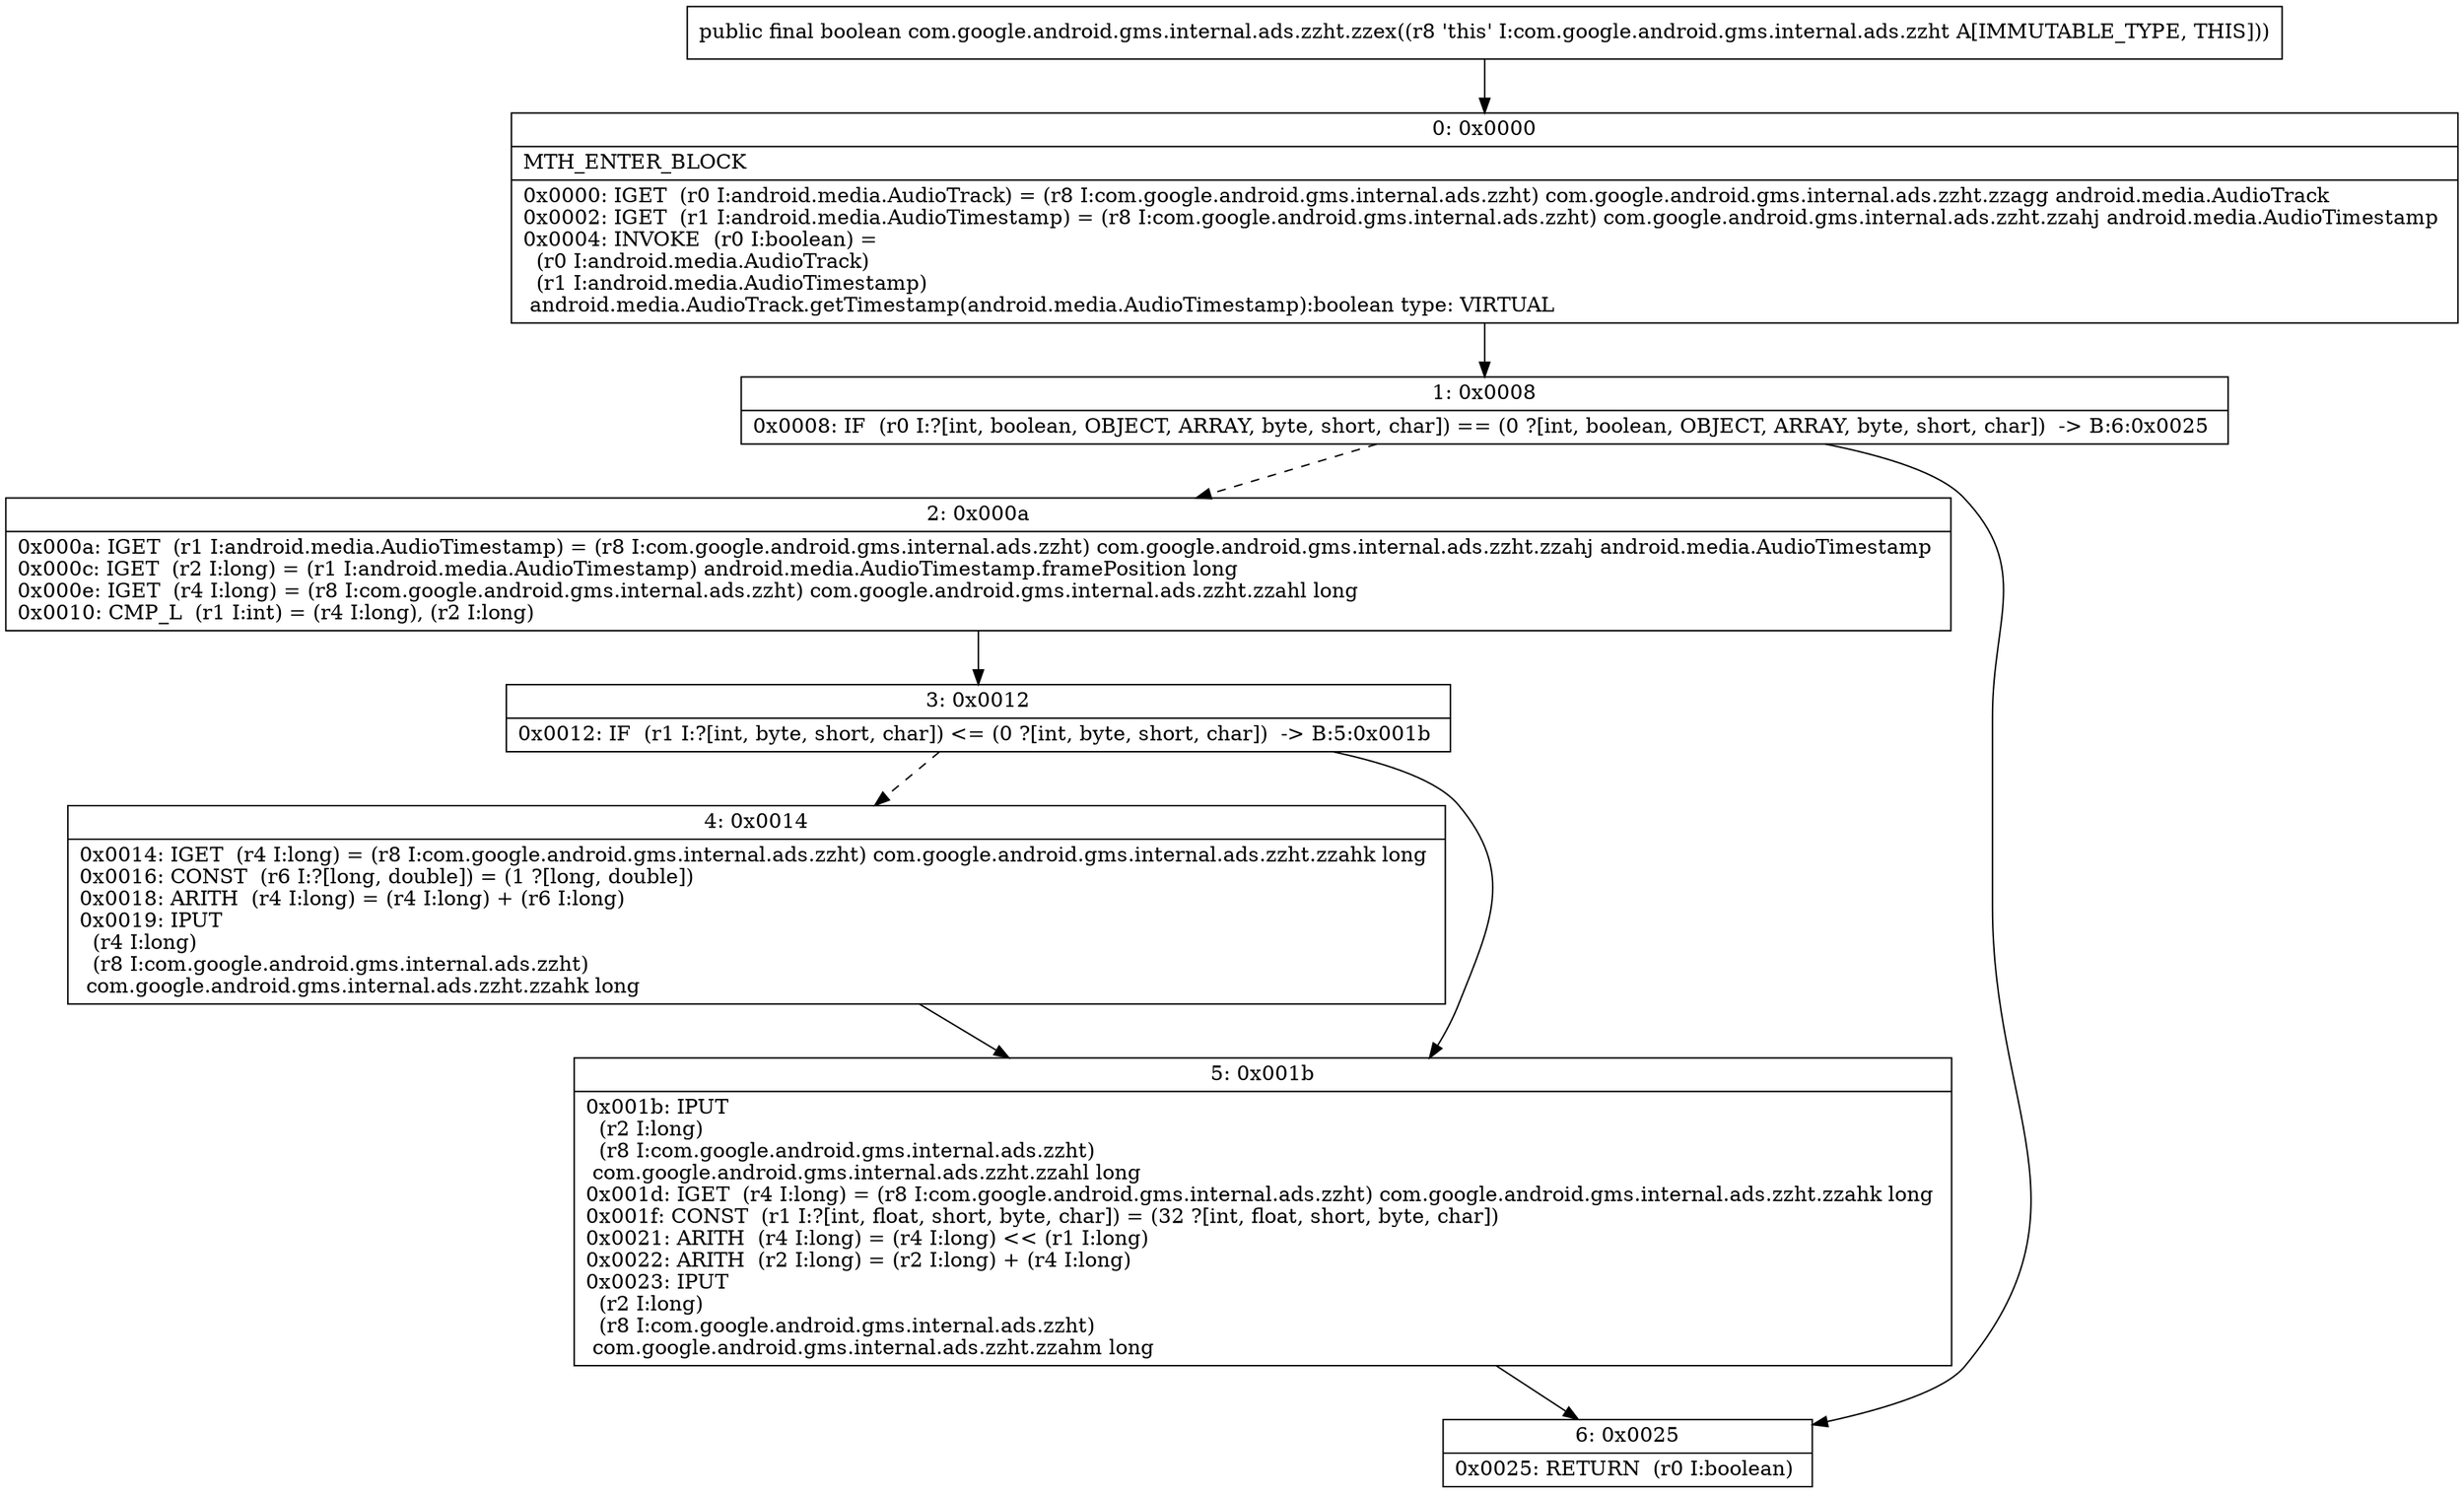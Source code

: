 digraph "CFG forcom.google.android.gms.internal.ads.zzht.zzex()Z" {
Node_0 [shape=record,label="{0\:\ 0x0000|MTH_ENTER_BLOCK\l|0x0000: IGET  (r0 I:android.media.AudioTrack) = (r8 I:com.google.android.gms.internal.ads.zzht) com.google.android.gms.internal.ads.zzht.zzagg android.media.AudioTrack \l0x0002: IGET  (r1 I:android.media.AudioTimestamp) = (r8 I:com.google.android.gms.internal.ads.zzht) com.google.android.gms.internal.ads.zzht.zzahj android.media.AudioTimestamp \l0x0004: INVOKE  (r0 I:boolean) = \l  (r0 I:android.media.AudioTrack)\l  (r1 I:android.media.AudioTimestamp)\l android.media.AudioTrack.getTimestamp(android.media.AudioTimestamp):boolean type: VIRTUAL \l}"];
Node_1 [shape=record,label="{1\:\ 0x0008|0x0008: IF  (r0 I:?[int, boolean, OBJECT, ARRAY, byte, short, char]) == (0 ?[int, boolean, OBJECT, ARRAY, byte, short, char])  \-\> B:6:0x0025 \l}"];
Node_2 [shape=record,label="{2\:\ 0x000a|0x000a: IGET  (r1 I:android.media.AudioTimestamp) = (r8 I:com.google.android.gms.internal.ads.zzht) com.google.android.gms.internal.ads.zzht.zzahj android.media.AudioTimestamp \l0x000c: IGET  (r2 I:long) = (r1 I:android.media.AudioTimestamp) android.media.AudioTimestamp.framePosition long \l0x000e: IGET  (r4 I:long) = (r8 I:com.google.android.gms.internal.ads.zzht) com.google.android.gms.internal.ads.zzht.zzahl long \l0x0010: CMP_L  (r1 I:int) = (r4 I:long), (r2 I:long) \l}"];
Node_3 [shape=record,label="{3\:\ 0x0012|0x0012: IF  (r1 I:?[int, byte, short, char]) \<= (0 ?[int, byte, short, char])  \-\> B:5:0x001b \l}"];
Node_4 [shape=record,label="{4\:\ 0x0014|0x0014: IGET  (r4 I:long) = (r8 I:com.google.android.gms.internal.ads.zzht) com.google.android.gms.internal.ads.zzht.zzahk long \l0x0016: CONST  (r6 I:?[long, double]) = (1 ?[long, double]) \l0x0018: ARITH  (r4 I:long) = (r4 I:long) + (r6 I:long) \l0x0019: IPUT  \l  (r4 I:long)\l  (r8 I:com.google.android.gms.internal.ads.zzht)\l com.google.android.gms.internal.ads.zzht.zzahk long \l}"];
Node_5 [shape=record,label="{5\:\ 0x001b|0x001b: IPUT  \l  (r2 I:long)\l  (r8 I:com.google.android.gms.internal.ads.zzht)\l com.google.android.gms.internal.ads.zzht.zzahl long \l0x001d: IGET  (r4 I:long) = (r8 I:com.google.android.gms.internal.ads.zzht) com.google.android.gms.internal.ads.zzht.zzahk long \l0x001f: CONST  (r1 I:?[int, float, short, byte, char]) = (32 ?[int, float, short, byte, char]) \l0x0021: ARITH  (r4 I:long) = (r4 I:long) \<\< (r1 I:long) \l0x0022: ARITH  (r2 I:long) = (r2 I:long) + (r4 I:long) \l0x0023: IPUT  \l  (r2 I:long)\l  (r8 I:com.google.android.gms.internal.ads.zzht)\l com.google.android.gms.internal.ads.zzht.zzahm long \l}"];
Node_6 [shape=record,label="{6\:\ 0x0025|0x0025: RETURN  (r0 I:boolean) \l}"];
MethodNode[shape=record,label="{public final boolean com.google.android.gms.internal.ads.zzht.zzex((r8 'this' I:com.google.android.gms.internal.ads.zzht A[IMMUTABLE_TYPE, THIS])) }"];
MethodNode -> Node_0;
Node_0 -> Node_1;
Node_1 -> Node_2[style=dashed];
Node_1 -> Node_6;
Node_2 -> Node_3;
Node_3 -> Node_4[style=dashed];
Node_3 -> Node_5;
Node_4 -> Node_5;
Node_5 -> Node_6;
}

